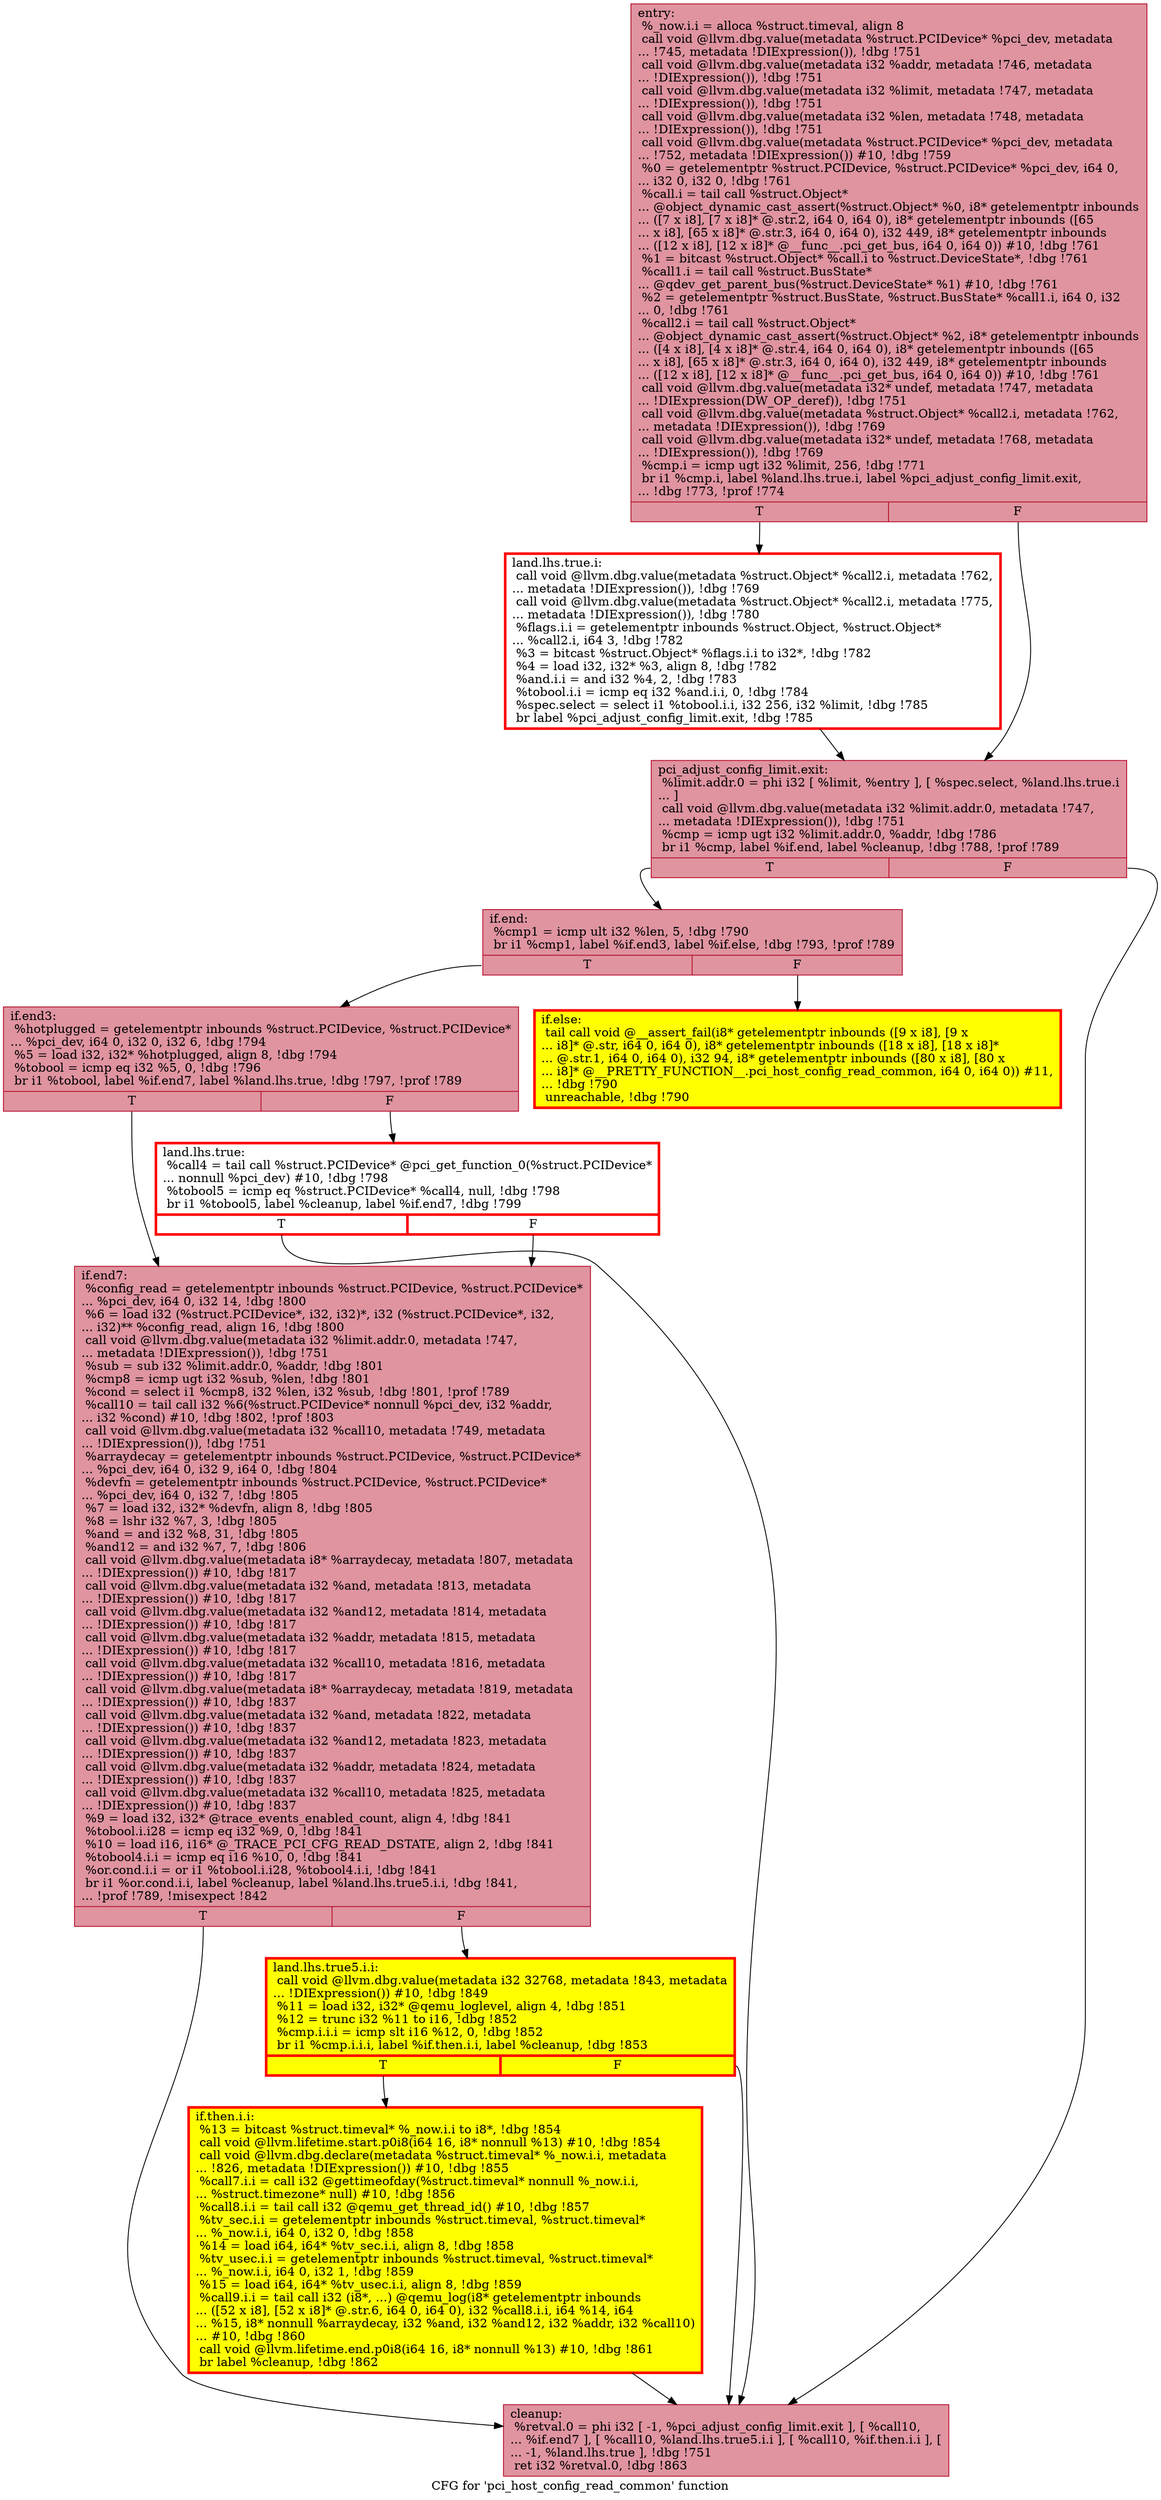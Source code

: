 digraph "CFG for 'pci_host_config_read_common' function" {
	label="CFG for 'pci_host_config_read_common' function";

	Node0x55e31764db10 [shape=record,color="#b70d28ff", style=filled, fillcolor="#b70d2870",label="{entry:\l  %_now.i.i = alloca %struct.timeval, align 8\l  call void @llvm.dbg.value(metadata %struct.PCIDevice* %pci_dev, metadata\l... !745, metadata !DIExpression()), !dbg !751\l  call void @llvm.dbg.value(metadata i32 %addr, metadata !746, metadata\l... !DIExpression()), !dbg !751\l  call void @llvm.dbg.value(metadata i32 %limit, metadata !747, metadata\l... !DIExpression()), !dbg !751\l  call void @llvm.dbg.value(metadata i32 %len, metadata !748, metadata\l... !DIExpression()), !dbg !751\l  call void @llvm.dbg.value(metadata %struct.PCIDevice* %pci_dev, metadata\l... !752, metadata !DIExpression()) #10, !dbg !759\l  %0 = getelementptr %struct.PCIDevice, %struct.PCIDevice* %pci_dev, i64 0,\l... i32 0, i32 0, !dbg !761\l  %call.i = tail call %struct.Object*\l... @object_dynamic_cast_assert(%struct.Object* %0, i8* getelementptr inbounds\l... ([7 x i8], [7 x i8]* @.str.2, i64 0, i64 0), i8* getelementptr inbounds ([65\l... x i8], [65 x i8]* @.str.3, i64 0, i64 0), i32 449, i8* getelementptr inbounds\l... ([12 x i8], [12 x i8]* @__func__.pci_get_bus, i64 0, i64 0)) #10, !dbg !761\l  %1 = bitcast %struct.Object* %call.i to %struct.DeviceState*, !dbg !761\l  %call1.i = tail call %struct.BusState*\l... @qdev_get_parent_bus(%struct.DeviceState* %1) #10, !dbg !761\l  %2 = getelementptr %struct.BusState, %struct.BusState* %call1.i, i64 0, i32\l... 0, !dbg !761\l  %call2.i = tail call %struct.Object*\l... @object_dynamic_cast_assert(%struct.Object* %2, i8* getelementptr inbounds\l... ([4 x i8], [4 x i8]* @.str.4, i64 0, i64 0), i8* getelementptr inbounds ([65\l... x i8], [65 x i8]* @.str.3, i64 0, i64 0), i32 449, i8* getelementptr inbounds\l... ([12 x i8], [12 x i8]* @__func__.pci_get_bus, i64 0, i64 0)) #10, !dbg !761\l  call void @llvm.dbg.value(metadata i32* undef, metadata !747, metadata\l... !DIExpression(DW_OP_deref)), !dbg !751\l  call void @llvm.dbg.value(metadata %struct.Object* %call2.i, metadata !762,\l... metadata !DIExpression()), !dbg !769\l  call void @llvm.dbg.value(metadata i32* undef, metadata !768, metadata\l... !DIExpression()), !dbg !769\l  %cmp.i = icmp ugt i32 %limit, 256, !dbg !771\l  br i1 %cmp.i, label %land.lhs.true.i, label %pci_adjust_config_limit.exit,\l... !dbg !773, !prof !774\l|{<s0>T|<s1>F}}"];
	Node0x55e31764db10:s0 -> Node0x55e31766b1b0;
	Node0x55e31764db10:s1 -> Node0x55e317658f90;
	Node0x55e31766b1b0 [shape=record,penwidth=3.0, color="red",label="{land.lhs.true.i:                                  \l  call void @llvm.dbg.value(metadata %struct.Object* %call2.i, metadata !762,\l... metadata !DIExpression()), !dbg !769\l  call void @llvm.dbg.value(metadata %struct.Object* %call2.i, metadata !775,\l... metadata !DIExpression()), !dbg !780\l  %flags.i.i = getelementptr inbounds %struct.Object, %struct.Object*\l... %call2.i, i64 3, !dbg !782\l  %3 = bitcast %struct.Object* %flags.i.i to i32*, !dbg !782\l  %4 = load i32, i32* %3, align 8, !dbg !782\l  %and.i.i = and i32 %4, 2, !dbg !783\l  %tobool.i.i = icmp eq i32 %and.i.i, 0, !dbg !784\l  %spec.select = select i1 %tobool.i.i, i32 256, i32 %limit, !dbg !785\l  br label %pci_adjust_config_limit.exit, !dbg !785\l}"];
	Node0x55e31766b1b0 -> Node0x55e317658f90;
	Node0x55e317658f90 [shape=record,color="#b70d28ff", style=filled, fillcolor="#b70d2870",label="{pci_adjust_config_limit.exit:                     \l  %limit.addr.0 = phi i32 [ %limit, %entry ], [ %spec.select, %land.lhs.true.i\l... ]\l  call void @llvm.dbg.value(metadata i32 %limit.addr.0, metadata !747,\l... metadata !DIExpression()), !dbg !751\l  %cmp = icmp ugt i32 %limit.addr.0, %addr, !dbg !786\l  br i1 %cmp, label %if.end, label %cleanup, !dbg !788, !prof !789\l|{<s0>T|<s1>F}}"];
	Node0x55e317658f90:s0 -> Node0x55e31765e1c0;
	Node0x55e317658f90:s1 -> Node0x55e31765f480;
	Node0x55e31765e1c0 [shape=record,color="#b70d28ff", style=filled, fillcolor="#b70d2870",label="{if.end:                                           \l  %cmp1 = icmp ult i32 %len, 5, !dbg !790\l  br i1 %cmp1, label %if.end3, label %if.else, !dbg !793, !prof !789\l|{<s0>T|<s1>F}}"];
	Node0x55e31765e1c0:s0 -> Node0x55e31765f750;
	Node0x55e31765e1c0:s1 -> Node0x55e31765f7c0;
	Node0x55e31765f7c0 [shape=record,penwidth=3.0, style="filled", color="red", fillcolor="yellow",label="{if.else:                                          \l  tail call void @__assert_fail(i8* getelementptr inbounds ([9 x i8], [9 x\l... i8]* @.str, i64 0, i64 0), i8* getelementptr inbounds ([18 x i8], [18 x i8]*\l... @.str.1, i64 0, i64 0), i32 94, i8* getelementptr inbounds ([80 x i8], [80 x\l... i8]* @__PRETTY_FUNCTION__.pci_host_config_read_common, i64 0, i64 0)) #11,\l... !dbg !790\l  unreachable, !dbg !790\l}"];
	Node0x55e31765f750 [shape=record,color="#b70d28ff", style=filled, fillcolor="#b70d2870",label="{if.end3:                                          \l  %hotplugged = getelementptr inbounds %struct.PCIDevice, %struct.PCIDevice*\l... %pci_dev, i64 0, i32 0, i32 6, !dbg !794\l  %5 = load i32, i32* %hotplugged, align 8, !dbg !794\l  %tobool = icmp eq i32 %5, 0, !dbg !796\l  br i1 %tobool, label %if.end7, label %land.lhs.true, !dbg !797, !prof !789\l|{<s0>T|<s1>F}}"];
	Node0x55e31765f750:s0 -> Node0x55e3176600e0;
	Node0x55e31765f750:s1 -> Node0x55e317660130;
	Node0x55e317660130 [shape=record,penwidth=3.0, color="red",label="{land.lhs.true:                                    \l  %call4 = tail call %struct.PCIDevice* @pci_get_function_0(%struct.PCIDevice*\l... nonnull %pci_dev) #10, !dbg !798\l  %tobool5 = icmp eq %struct.PCIDevice* %call4, null, !dbg !798\l  br i1 %tobool5, label %cleanup, label %if.end7, !dbg !799\l|{<s0>T|<s1>F}}"];
	Node0x55e317660130:s0 -> Node0x55e31765f480;
	Node0x55e317660130:s1 -> Node0x55e3176600e0;
	Node0x55e3176600e0 [shape=record,color="#b70d28ff", style=filled, fillcolor="#b70d2870",label="{if.end7:                                          \l  %config_read = getelementptr inbounds %struct.PCIDevice, %struct.PCIDevice*\l... %pci_dev, i64 0, i32 14, !dbg !800\l  %6 = load i32 (%struct.PCIDevice*, i32, i32)*, i32 (%struct.PCIDevice*, i32,\l... i32)** %config_read, align 16, !dbg !800\l  call void @llvm.dbg.value(metadata i32 %limit.addr.0, metadata !747,\l... metadata !DIExpression()), !dbg !751\l  %sub = sub i32 %limit.addr.0, %addr, !dbg !801\l  %cmp8 = icmp ugt i32 %sub, %len, !dbg !801\l  %cond = select i1 %cmp8, i32 %len, i32 %sub, !dbg !801, !prof !789\l  %call10 = tail call i32 %6(%struct.PCIDevice* nonnull %pci_dev, i32 %addr,\l... i32 %cond) #10, !dbg !802, !prof !803\l  call void @llvm.dbg.value(metadata i32 %call10, metadata !749, metadata\l... !DIExpression()), !dbg !751\l  %arraydecay = getelementptr inbounds %struct.PCIDevice, %struct.PCIDevice*\l... %pci_dev, i64 0, i32 9, i64 0, !dbg !804\l  %devfn = getelementptr inbounds %struct.PCIDevice, %struct.PCIDevice*\l... %pci_dev, i64 0, i32 7, !dbg !805\l  %7 = load i32, i32* %devfn, align 8, !dbg !805\l  %8 = lshr i32 %7, 3, !dbg !805\l  %and = and i32 %8, 31, !dbg !805\l  %and12 = and i32 %7, 7, !dbg !806\l  call void @llvm.dbg.value(metadata i8* %arraydecay, metadata !807, metadata\l... !DIExpression()) #10, !dbg !817\l  call void @llvm.dbg.value(metadata i32 %and, metadata !813, metadata\l... !DIExpression()) #10, !dbg !817\l  call void @llvm.dbg.value(metadata i32 %and12, metadata !814, metadata\l... !DIExpression()) #10, !dbg !817\l  call void @llvm.dbg.value(metadata i32 %addr, metadata !815, metadata\l... !DIExpression()) #10, !dbg !817\l  call void @llvm.dbg.value(metadata i32 %call10, metadata !816, metadata\l... !DIExpression()) #10, !dbg !817\l  call void @llvm.dbg.value(metadata i8* %arraydecay, metadata !819, metadata\l... !DIExpression()) #10, !dbg !837\l  call void @llvm.dbg.value(metadata i32 %and, metadata !822, metadata\l... !DIExpression()) #10, !dbg !837\l  call void @llvm.dbg.value(metadata i32 %and12, metadata !823, metadata\l... !DIExpression()) #10, !dbg !837\l  call void @llvm.dbg.value(metadata i32 %addr, metadata !824, metadata\l... !DIExpression()) #10, !dbg !837\l  call void @llvm.dbg.value(metadata i32 %call10, metadata !825, metadata\l... !DIExpression()) #10, !dbg !837\l  %9 = load i32, i32* @trace_events_enabled_count, align 4, !dbg !841\l  %tobool.i.i28 = icmp eq i32 %9, 0, !dbg !841\l  %10 = load i16, i16* @_TRACE_PCI_CFG_READ_DSTATE, align 2, !dbg !841\l  %tobool4.i.i = icmp eq i16 %10, 0, !dbg !841\l  %or.cond.i.i = or i1 %tobool.i.i28, %tobool4.i.i, !dbg !841\l  br i1 %or.cond.i.i, label %cleanup, label %land.lhs.true5.i.i, !dbg !841,\l... !prof !789, !misexpect !842\l|{<s0>T|<s1>F}}"];
	Node0x55e3176600e0:s0 -> Node0x55e31765f480;
	Node0x55e3176600e0:s1 -> Node0x55e317671a20;
	Node0x55e317671a20 [shape=record,penwidth=3.0, style="filled", color="red", fillcolor="yellow",label="{land.lhs.true5.i.i:                               \l  call void @llvm.dbg.value(metadata i32 32768, metadata !843, metadata\l... !DIExpression()) #10, !dbg !849\l  %11 = load i32, i32* @qemu_loglevel, align 4, !dbg !851\l  %12 = trunc i32 %11 to i16, !dbg !852\l  %cmp.i.i.i = icmp slt i16 %12, 0, !dbg !852\l  br i1 %cmp.i.i.i, label %if.then.i.i, label %cleanup, !dbg !853\l|{<s0>T|<s1>F}}"];
	Node0x55e317671a20:s0 -> Node0x55e317689da0;
	Node0x55e317671a20:s1 -> Node0x55e31765f480;
	Node0x55e317689da0 [shape=record,penwidth=3.0, style="filled", color="red", fillcolor="yellow",label="{if.then.i.i:                                      \l  %13 = bitcast %struct.timeval* %_now.i.i to i8*, !dbg !854\l  call void @llvm.lifetime.start.p0i8(i64 16, i8* nonnull %13) #10, !dbg !854\l  call void @llvm.dbg.declare(metadata %struct.timeval* %_now.i.i, metadata\l... !826, metadata !DIExpression()) #10, !dbg !855\l  %call7.i.i = call i32 @gettimeofday(%struct.timeval* nonnull %_now.i.i,\l... %struct.timezone* null) #10, !dbg !856\l  %call8.i.i = tail call i32 @qemu_get_thread_id() #10, !dbg !857\l  %tv_sec.i.i = getelementptr inbounds %struct.timeval, %struct.timeval*\l... %_now.i.i, i64 0, i32 0, !dbg !858\l  %14 = load i64, i64* %tv_sec.i.i, align 8, !dbg !858\l  %tv_usec.i.i = getelementptr inbounds %struct.timeval, %struct.timeval*\l... %_now.i.i, i64 0, i32 1, !dbg !859\l  %15 = load i64, i64* %tv_usec.i.i, align 8, !dbg !859\l  %call9.i.i = tail call i32 (i8*, ...) @qemu_log(i8* getelementptr inbounds\l... ([52 x i8], [52 x i8]* @.str.6, i64 0, i64 0), i32 %call8.i.i, i64 %14, i64\l... %15, i8* nonnull %arraydecay, i32 %and, i32 %and12, i32 %addr, i32 %call10)\l... #10, !dbg !860\l  call void @llvm.lifetime.end.p0i8(i64 16, i8* nonnull %13) #10, !dbg !861\l  br label %cleanup, !dbg !862\l}"];
	Node0x55e317689da0 -> Node0x55e31765f480;
	Node0x55e31765f480 [shape=record,color="#b70d28ff", style=filled, fillcolor="#b70d2870",label="{cleanup:                                          \l  %retval.0 = phi i32 [ -1, %pci_adjust_config_limit.exit ], [ %call10,\l... %if.end7 ], [ %call10, %land.lhs.true5.i.i ], [ %call10, %if.then.i.i ], [\l... -1, %land.lhs.true ], !dbg !751\l  ret i32 %retval.0, !dbg !863\l}"];
}
